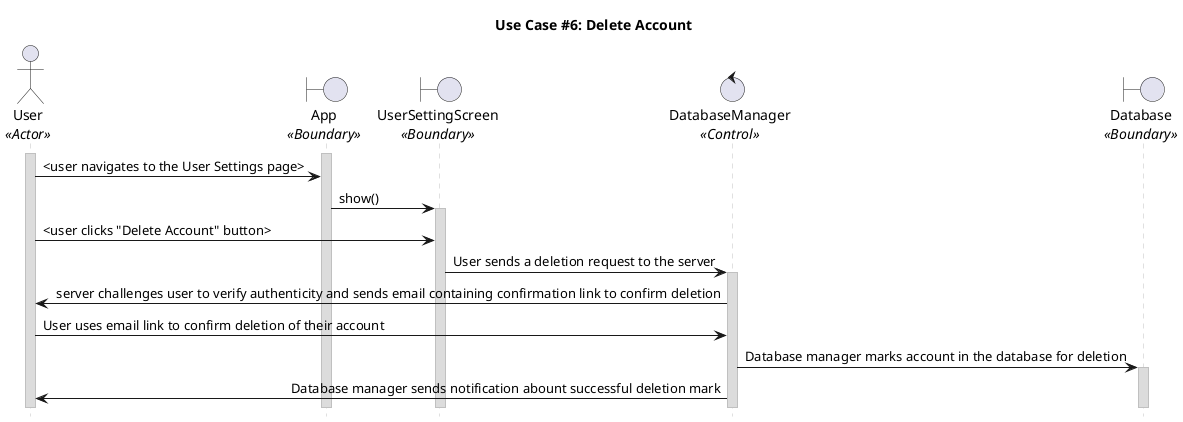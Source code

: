 @startuml uc01
title "Use Case #6: Delete Account"

'Styling goes here
hide footbox
skinparam stereotypePosition bottom
skinparam sequenceMessageAlign direction
skinparam sequence {
	LifeLineBorderColor #Silver
	LifeLineBackgroundColor #Gainsboro
}


'Setup the objects'
actor User as u <<Actor>>
boundary App as a <<Boundary>>
boundary UserSettingScreen as uss <<Boundary>>
control DatabaseManager as dm <<Control>>
boundary Database as db <<Boundary>>

'Setup persistent objects here'
activate u
activate a

'--- FLOW OF CONTROL STARTS HERE ---'

'User navigates to the "User settings page"'
u -> a: <user navigates to the User Settings page>
a -> uss: show()
activate uss

'User clicks "Delete Account" button'
u -> uss: <user clicks "Delete Account" button>

'Users device sends a deletion request to the server'
uss -> dm: User sends a deletion request to the server
activate dm


'Server challenges user to verify the authenticity of the user'
dm -> u: server challenges user to verify authenticity and sends email containing confirmation link to confirm deletion

'User recieves the email and clicks the link to finish the process of deleting account
u -> dm: User uses email link to confirm deletion of their account

'Database manager marks the account for deletion and sends the user a notification via email
dm -> db: Database manager marks account in the database for deletion
activate db

'Database manager sends notification email once account is marked for deletion
dm -> u: Database manager sends notification abount successful deletion mark



@enduml